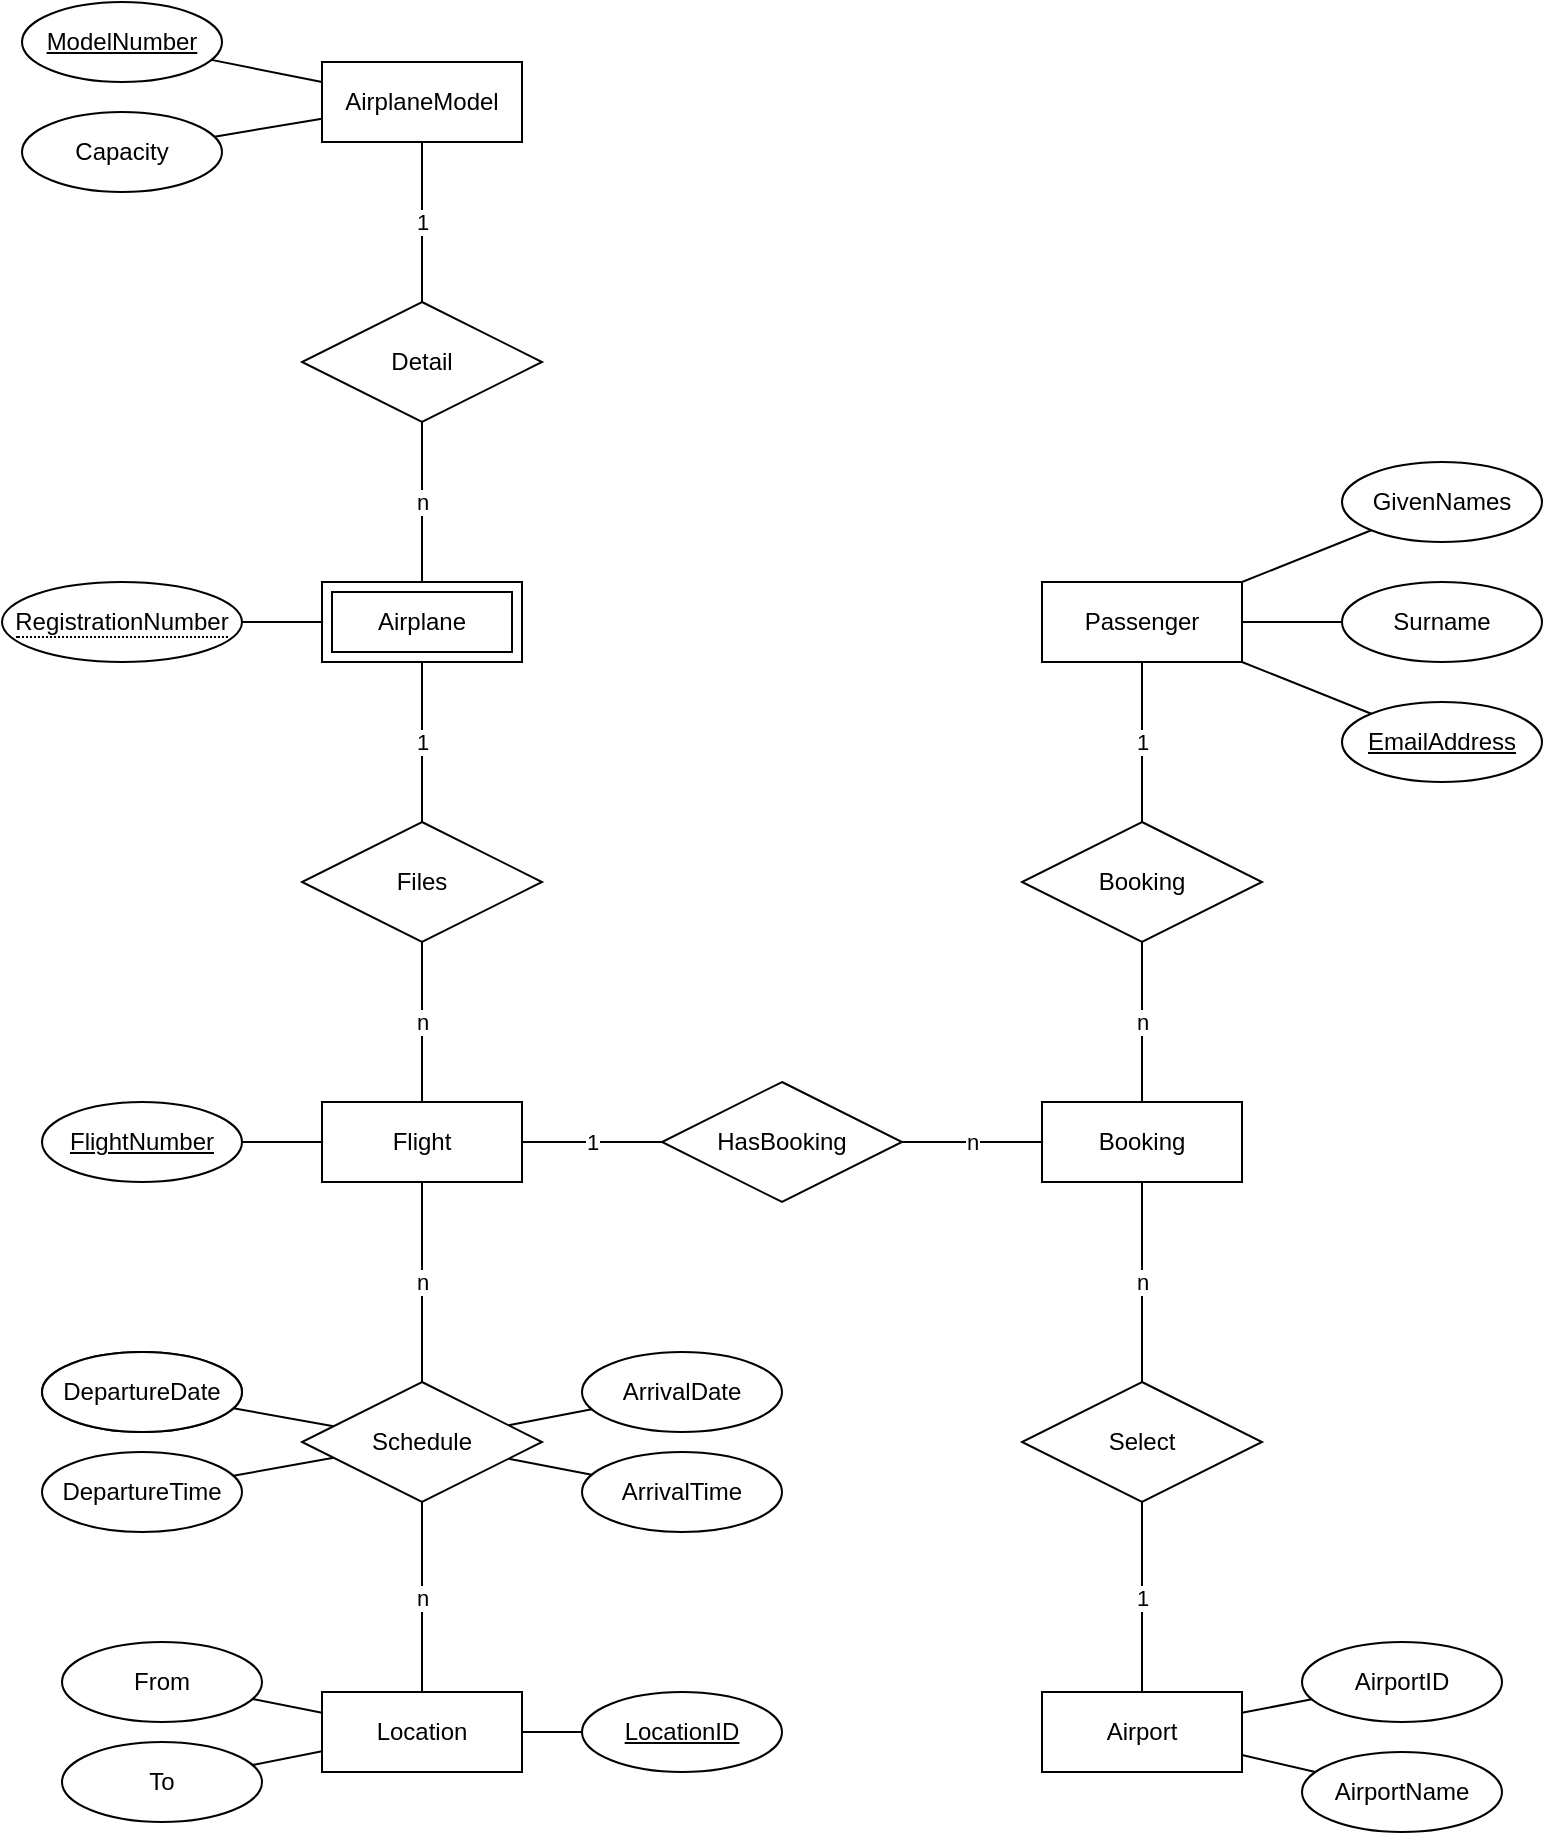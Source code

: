 <mxfile version="16.5.1" type="device" pages="3"><diagram id="hlYBMy5_AJbrJeonDpFQ" name="main"><mxGraphModel dx="1038" dy="689" grid="1" gridSize="10" guides="1" tooltips="1" connect="1" arrows="1" fold="1" page="1" pageScale="1" pageWidth="850" pageHeight="1100" math="0" shadow="0"><root><mxCell id="0"/><mxCell id="1" parent="0"/><mxCell id="2f2EMhNfyn6N_78Qorky-13" value="1" style="edgeStyle=none;rounded=0;orthogonalLoop=1;jettySize=auto;html=1;endArrow=none;endFill=0;" parent="1" source="btVy3ZqKZ7Mo2KDm0-BU-2" target="2f2EMhNfyn6N_78Qorky-7" edge="1"><mxGeometry relative="1" as="geometry"><mxPoint x="250" y="425" as="sourcePoint"/></mxGeometry></mxCell><mxCell id="2f2EMhNfyn6N_78Qorky-8" value="1" style="rounded=0;orthogonalLoop=1;jettySize=auto;html=1;endArrow=none;endFill=0;" parent="1" source="2f2EMhNfyn6N_78Qorky-2" edge="1"><mxGeometry relative="1" as="geometry"><mxPoint x="610" y="505" as="targetPoint"/></mxGeometry></mxCell><mxCell id="2f2EMhNfyn6N_78Qorky-2" value="Passenger" style="whiteSpace=wrap;html=1;align=center;" parent="1" vertex="1"><mxGeometry x="560" y="385" width="100" height="40" as="geometry"/></mxCell><mxCell id="2f2EMhNfyn6N_78Qorky-10" value="n" style="edgeStyle=none;rounded=0;orthogonalLoop=1;jettySize=auto;html=1;endArrow=none;endFill=0;" parent="1" source="2f2EMhNfyn6N_78Qorky-3" target="2f2EMhNfyn6N_78Qorky-6" edge="1"><mxGeometry relative="1" as="geometry"/></mxCell><mxCell id="vvBj1IJQ7edqJlYs2-Nz-4" value="n" style="edgeStyle=none;rounded=0;orthogonalLoop=1;jettySize=auto;html=1;endArrow=none;endFill=0;" edge="1" parent="1" source="2f2EMhNfyn6N_78Qorky-3" target="vvBj1IJQ7edqJlYs2-Nz-3"><mxGeometry relative="1" as="geometry"/></mxCell><mxCell id="2f2EMhNfyn6N_78Qorky-3" value="Booking" style="whiteSpace=wrap;html=1;align=center;" parent="1" vertex="1"><mxGeometry x="560" y="645" width="100" height="40" as="geometry"/></mxCell><mxCell id="2f2EMhNfyn6N_78Qorky-12" value="n" style="edgeStyle=none;rounded=0;orthogonalLoop=1;jettySize=auto;html=1;endArrow=none;endFill=0;" parent="1" source="2f2EMhNfyn6N_78Qorky-4" target="2f2EMhNfyn6N_78Qorky-7" edge="1"><mxGeometry relative="1" as="geometry"/></mxCell><mxCell id="2f2EMhNfyn6N_78Qorky-4" value="Flight" style="whiteSpace=wrap;html=1;align=center;" parent="1" vertex="1"><mxGeometry x="200" y="645" width="100" height="40" as="geometry"/></mxCell><mxCell id="2f2EMhNfyn6N_78Qorky-9" value="n" style="edgeStyle=none;rounded=0;orthogonalLoop=1;jettySize=auto;html=1;endArrow=none;endFill=0;" parent="1" target="2f2EMhNfyn6N_78Qorky-3" edge="1"><mxGeometry relative="1" as="geometry"><mxPoint x="610" y="565" as="sourcePoint"/></mxGeometry></mxCell><mxCell id="2f2EMhNfyn6N_78Qorky-11" value="1" style="edgeStyle=none;rounded=0;orthogonalLoop=1;jettySize=auto;html=1;endArrow=none;endFill=0;" parent="1" source="2f2EMhNfyn6N_78Qorky-6" target="2f2EMhNfyn6N_78Qorky-4" edge="1"><mxGeometry relative="1" as="geometry"/></mxCell><mxCell id="2f2EMhNfyn6N_78Qorky-6" value="HasBooking" style="shape=rhombus;perimeter=rhombusPerimeter;whiteSpace=wrap;html=1;align=center;" parent="1" vertex="1"><mxGeometry x="370" y="635" width="120" height="60" as="geometry"/></mxCell><mxCell id="2f2EMhNfyn6N_78Qorky-7" value="Files" style="shape=rhombus;perimeter=rhombusPerimeter;whiteSpace=wrap;html=1;align=center;" parent="1" vertex="1"><mxGeometry x="190" y="505" width="120" height="60" as="geometry"/></mxCell><mxCell id="VPB-VVA3NU0j-Wa_wEZN-2" style="edgeStyle=none;rounded=0;orthogonalLoop=1;jettySize=auto;html=1;endArrow=none;endFill=0;" edge="1" parent="1" source="2f2EMhNfyn6N_78Qorky-74" target="Y-BRWbr9-8LW91sVTNPd-2"><mxGeometry relative="1" as="geometry"/></mxCell><mxCell id="2f2EMhNfyn6N_78Qorky-74" value="ModelNumber" style="ellipse;whiteSpace=wrap;html=1;align=center;fontStyle=4" parent="1" vertex="1"><mxGeometry x="50" y="95" width="100" height="40" as="geometry"/></mxCell><mxCell id="Y-BRWbr9-8LW91sVTNPd-25" style="edgeStyle=none;rounded=0;orthogonalLoop=1;jettySize=auto;html=1;endArrow=none;endFill=0;" parent="1" source="2f2EMhNfyn6N_78Qorky-77" target="Y-BRWbr9-8LW91sVTNPd-17" edge="1"><mxGeometry relative="1" as="geometry"/></mxCell><mxCell id="2f2EMhNfyn6N_78Qorky-77" value="ArrivalTime" style="ellipse;whiteSpace=wrap;html=1;align=center;" parent="1" vertex="1"><mxGeometry x="330" y="820" width="100" height="40" as="geometry"/></mxCell><mxCell id="Y-BRWbr9-8LW91sVTNPd-24" style="edgeStyle=none;rounded=0;orthogonalLoop=1;jettySize=auto;html=1;endArrow=none;endFill=0;" parent="1" source="2f2EMhNfyn6N_78Qorky-78" target="Y-BRWbr9-8LW91sVTNPd-17" edge="1"><mxGeometry relative="1" as="geometry"/></mxCell><mxCell id="2f2EMhNfyn6N_78Qorky-78" value="ArrivalDate" style="ellipse;whiteSpace=wrap;html=1;align=center;" parent="1" vertex="1"><mxGeometry x="330" y="770" width="100" height="40" as="geometry"/></mxCell><mxCell id="2f2EMhNfyn6N_78Qorky-79" value="DepartureDate" style="ellipse;whiteSpace=wrap;html=1;align=center;" parent="1" vertex="1"><mxGeometry x="60" y="770" width="100" height="40" as="geometry"/></mxCell><mxCell id="Y-BRWbr9-8LW91sVTNPd-23" style="edgeStyle=none;rounded=0;orthogonalLoop=1;jettySize=auto;html=1;endArrow=none;endFill=0;" parent="1" source="2f2EMhNfyn6N_78Qorky-80" target="Y-BRWbr9-8LW91sVTNPd-17" edge="1"><mxGeometry relative="1" as="geometry"/></mxCell><mxCell id="2f2EMhNfyn6N_78Qorky-80" value="DepartureTime" style="ellipse;whiteSpace=wrap;html=1;align=center;" parent="1" vertex="1"><mxGeometry x="60" y="820" width="100" height="40" as="geometry"/></mxCell><mxCell id="2f2EMhNfyn6N_78Qorky-85" style="edgeStyle=none;rounded=0;orthogonalLoop=1;jettySize=auto;html=1;endArrow=none;endFill=0;" parent="1" source="2f2EMhNfyn6N_78Qorky-81" target="2f2EMhNfyn6N_78Qorky-2" edge="1"><mxGeometry relative="1" as="geometry"/></mxCell><mxCell id="2f2EMhNfyn6N_78Qorky-81" value="EmailAddress" style="ellipse;whiteSpace=wrap;html=1;align=center;fontStyle=4" parent="1" vertex="1"><mxGeometry x="710" y="445" width="100" height="40" as="geometry"/></mxCell><mxCell id="2f2EMhNfyn6N_78Qorky-86" style="edgeStyle=none;rounded=0;orthogonalLoop=1;jettySize=auto;html=1;endArrow=none;endFill=0;" parent="1" source="2f2EMhNfyn6N_78Qorky-82" target="2f2EMhNfyn6N_78Qorky-2" edge="1"><mxGeometry relative="1" as="geometry"/></mxCell><mxCell id="2f2EMhNfyn6N_78Qorky-82" value="GivenNames" style="ellipse;whiteSpace=wrap;html=1;align=center;" parent="1" vertex="1"><mxGeometry x="710" y="325" width="100" height="40" as="geometry"/></mxCell><mxCell id="2f2EMhNfyn6N_78Qorky-84" style="edgeStyle=none;rounded=0;orthogonalLoop=1;jettySize=auto;html=1;endArrow=none;endFill=0;" parent="1" source="2f2EMhNfyn6N_78Qorky-83" target="2f2EMhNfyn6N_78Qorky-2" edge="1"><mxGeometry relative="1" as="geometry"/></mxCell><mxCell id="2f2EMhNfyn6N_78Qorky-83" value="Surname" style="ellipse;whiteSpace=wrap;html=1;align=center;" parent="1" vertex="1"><mxGeometry x="710" y="385" width="100" height="40" as="geometry"/></mxCell><mxCell id="2f2EMhNfyn6N_78Qorky-91" style="edgeStyle=none;rounded=0;orthogonalLoop=1;jettySize=auto;html=1;endArrow=none;endFill=0;" parent="1" source="2f2EMhNfyn6N_78Qorky-88" target="2f2EMhNfyn6N_78Qorky-4" edge="1"><mxGeometry relative="1" as="geometry"/></mxCell><mxCell id="2f2EMhNfyn6N_78Qorky-88" value="FlightNumber" style="ellipse;whiteSpace=wrap;html=1;align=center;fontStyle=4" parent="1" vertex="1"><mxGeometry x="60" y="645" width="100" height="40" as="geometry"/></mxCell><mxCell id="Y-BRWbr9-8LW91sVTNPd-21" style="edgeStyle=none;rounded=0;orthogonalLoop=1;jettySize=auto;html=1;endArrow=none;endFill=0;" parent="1" source="2f2EMhNfyn6N_78Qorky-89" target="Y-BRWbr9-8LW91sVTNPd-11" edge="1"><mxGeometry relative="1" as="geometry"/></mxCell><mxCell id="2f2EMhNfyn6N_78Qorky-89" value="To" style="ellipse;whiteSpace=wrap;html=1;align=center;" parent="1" vertex="1"><mxGeometry x="70" y="965" width="100" height="40" as="geometry"/></mxCell><mxCell id="Y-BRWbr9-8LW91sVTNPd-20" style="edgeStyle=none;rounded=0;orthogonalLoop=1;jettySize=auto;html=1;endArrow=none;endFill=0;" parent="1" source="2f2EMhNfyn6N_78Qorky-90" target="Y-BRWbr9-8LW91sVTNPd-11" edge="1"><mxGeometry relative="1" as="geometry"/></mxCell><mxCell id="2f2EMhNfyn6N_78Qorky-90" value="From" style="ellipse;whiteSpace=wrap;html=1;align=center;" parent="1" vertex="1"><mxGeometry x="70" y="915" width="100" height="40" as="geometry"/></mxCell><mxCell id="Y-BRWbr9-8LW91sVTNPd-5" value="1" style="edgeStyle=none;rounded=0;orthogonalLoop=1;jettySize=auto;html=1;endArrow=none;endFill=0;" parent="1" source="Y-BRWbr9-8LW91sVTNPd-2" target="Y-BRWbr9-8LW91sVTNPd-3" edge="1"><mxGeometry relative="1" as="geometry"/></mxCell><mxCell id="Y-BRWbr9-8LW91sVTNPd-2" value="AirplaneModel" style="whiteSpace=wrap;html=1;align=center;" parent="1" vertex="1"><mxGeometry x="200" y="125" width="100" height="40" as="geometry"/></mxCell><mxCell id="Y-BRWbr9-8LW91sVTNPd-4" value="n" style="rounded=0;orthogonalLoop=1;jettySize=auto;html=1;endArrow=none;endFill=0;" parent="1" source="Y-BRWbr9-8LW91sVTNPd-3" target="btVy3ZqKZ7Mo2KDm0-BU-2" edge="1"><mxGeometry relative="1" as="geometry"><mxPoint x="250" y="385" as="targetPoint"/></mxGeometry></mxCell><mxCell id="Y-BRWbr9-8LW91sVTNPd-3" value="Detail" style="shape=rhombus;perimeter=rhombusPerimeter;whiteSpace=wrap;html=1;align=center;" parent="1" vertex="1"><mxGeometry x="190" y="245" width="120" height="60" as="geometry"/></mxCell><mxCell id="Y-BRWbr9-8LW91sVTNPd-8" style="edgeStyle=none;rounded=0;orthogonalLoop=1;jettySize=auto;html=1;endArrow=none;endFill=0;" parent="1" source="Y-BRWbr9-8LW91sVTNPd-6" target="Y-BRWbr9-8LW91sVTNPd-2" edge="1"><mxGeometry relative="1" as="geometry"/></mxCell><mxCell id="Y-BRWbr9-8LW91sVTNPd-6" value="Capacity" style="ellipse;whiteSpace=wrap;html=1;align=center;" parent="1" vertex="1"><mxGeometry x="50" y="150" width="100" height="40" as="geometry"/></mxCell><mxCell id="Y-BRWbr9-8LW91sVTNPd-10" style="edgeStyle=none;rounded=0;orthogonalLoop=1;jettySize=auto;html=1;exitX=0.75;exitY=0;exitDx=0;exitDy=0;endArrow=none;endFill=0;" parent="1" source="Y-BRWbr9-8LW91sVTNPd-2" target="Y-BRWbr9-8LW91sVTNPd-2" edge="1"><mxGeometry relative="1" as="geometry"/></mxCell><mxCell id="Y-BRWbr9-8LW91sVTNPd-18" value="n" style="edgeStyle=none;rounded=0;orthogonalLoop=1;jettySize=auto;html=1;endArrow=none;endFill=0;" parent="1" source="Y-BRWbr9-8LW91sVTNPd-11" target="Y-BRWbr9-8LW91sVTNPd-17" edge="1"><mxGeometry relative="1" as="geometry"><mxPoint x="250" y="885" as="targetPoint"/></mxGeometry></mxCell><mxCell id="Y-BRWbr9-8LW91sVTNPd-11" value="Location" style="whiteSpace=wrap;html=1;align=center;" parent="1" vertex="1"><mxGeometry x="200" y="940" width="100" height="40" as="geometry"/></mxCell><mxCell id="Y-BRWbr9-8LW91sVTNPd-22" style="edgeStyle=none;rounded=0;orthogonalLoop=1;jettySize=auto;html=1;endArrow=none;endFill=0;" parent="1" source="Y-BRWbr9-8LW91sVTNPd-16" target="Y-BRWbr9-8LW91sVTNPd-17" edge="1"><mxGeometry relative="1" as="geometry"/></mxCell><mxCell id="Y-BRWbr9-8LW91sVTNPd-16" value="DepartureDate" style="ellipse;whiteSpace=wrap;html=1;align=center;" parent="1" vertex="1"><mxGeometry x="60" y="770" width="100" height="40" as="geometry"/></mxCell><mxCell id="Y-BRWbr9-8LW91sVTNPd-19" value="n" style="edgeStyle=none;rounded=0;orthogonalLoop=1;jettySize=auto;html=1;endArrow=none;endFill=0;" parent="1" source="Y-BRWbr9-8LW91sVTNPd-17" target="2f2EMhNfyn6N_78Qorky-4" edge="1"><mxGeometry relative="1" as="geometry"/></mxCell><mxCell id="Y-BRWbr9-8LW91sVTNPd-17" value="Schedule" style="shape=rhombus;perimeter=rhombusPerimeter;whiteSpace=wrap;html=1;align=center;" parent="1" vertex="1"><mxGeometry x="190" y="785" width="120" height="60" as="geometry"/></mxCell><mxCell id="Y-BRWbr9-8LW91sVTNPd-28" style="edgeStyle=none;rounded=0;orthogonalLoop=1;jettySize=auto;html=1;endArrow=none;endFill=0;" parent="1" source="Y-BRWbr9-8LW91sVTNPd-27" target="Y-BRWbr9-8LW91sVTNPd-11" edge="1"><mxGeometry relative="1" as="geometry"/></mxCell><mxCell id="Y-BRWbr9-8LW91sVTNPd-27" value="LocationID" style="ellipse;whiteSpace=wrap;html=1;align=center;fontStyle=4" parent="1" vertex="1"><mxGeometry x="330" y="940" width="100" height="40" as="geometry"/></mxCell><mxCell id="btVy3ZqKZ7Mo2KDm0-BU-1" style="rounded=0;orthogonalLoop=1;jettySize=auto;html=1;endArrow=none;endFill=0;" edge="1" parent="1" source="btVy3ZqKZ7Mo2KDm0-BU-4"><mxGeometry relative="1" as="geometry"><mxPoint x="160" y="405" as="sourcePoint"/><mxPoint x="200" y="405" as="targetPoint"/></mxGeometry></mxCell><mxCell id="btVy3ZqKZ7Mo2KDm0-BU-2" value="Airplane" style="shape=ext;margin=3;double=1;whiteSpace=wrap;html=1;align=center;" vertex="1" parent="1"><mxGeometry x="200" y="385" width="100" height="40" as="geometry"/></mxCell><mxCell id="btVy3ZqKZ7Mo2KDm0-BU-3" style="edgeStyle=none;rounded=0;orthogonalLoop=1;jettySize=auto;html=1;exitX=1;exitY=0.5;exitDx=0;exitDy=0;endArrow=none;endFill=0;" edge="1" parent="1"><mxGeometry relative="1" as="geometry"><mxPoint x="130" y="410" as="sourcePoint"/><mxPoint x="130" y="410" as="targetPoint"/></mxGeometry></mxCell><mxCell id="btVy3ZqKZ7Mo2KDm0-BU-4" value="&lt;span style=&quot;border-bottom: 1px dotted&quot;&gt;RegistrationNumber&lt;/span&gt;" style="ellipse;whiteSpace=wrap;html=1;align=center;" vertex="1" parent="1"><mxGeometry x="40" y="385" width="120" height="40" as="geometry"/></mxCell><mxCell id="vvBj1IJQ7edqJlYs2-Nz-2" value="Booking" style="shape=rhombus;perimeter=rhombusPerimeter;whiteSpace=wrap;html=1;align=center;" vertex="1" parent="1"><mxGeometry x="550" y="505" width="120" height="60" as="geometry"/></mxCell><mxCell id="vvBj1IJQ7edqJlYs2-Nz-7" value="1" style="edgeStyle=none;rounded=0;orthogonalLoop=1;jettySize=auto;html=1;endArrow=none;endFill=0;" edge="1" parent="1" source="vvBj1IJQ7edqJlYs2-Nz-3" target="vvBj1IJQ7edqJlYs2-Nz-6"><mxGeometry relative="1" as="geometry"/></mxCell><mxCell id="vvBj1IJQ7edqJlYs2-Nz-3" value="Select" style="shape=rhombus;perimeter=rhombusPerimeter;whiteSpace=wrap;html=1;align=center;" vertex="1" parent="1"><mxGeometry x="550" y="785" width="120" height="60" as="geometry"/></mxCell><mxCell id="vvBj1IJQ7edqJlYs2-Nz-10" style="edgeStyle=none;rounded=0;orthogonalLoop=1;jettySize=auto;html=1;endArrow=none;endFill=0;" edge="1" parent="1" source="vvBj1IJQ7edqJlYs2-Nz-6" target="vvBj1IJQ7edqJlYs2-Nz-8"><mxGeometry relative="1" as="geometry"/></mxCell><mxCell id="vvBj1IJQ7edqJlYs2-Nz-11" style="edgeStyle=none;rounded=0;orthogonalLoop=1;jettySize=auto;html=1;endArrow=none;endFill=0;" edge="1" parent="1" source="vvBj1IJQ7edqJlYs2-Nz-6" target="vvBj1IJQ7edqJlYs2-Nz-9"><mxGeometry relative="1" as="geometry"/></mxCell><mxCell id="vvBj1IJQ7edqJlYs2-Nz-6" value="Airport" style="whiteSpace=wrap;html=1;align=center;" vertex="1" parent="1"><mxGeometry x="560" y="940" width="100" height="40" as="geometry"/></mxCell><mxCell id="vvBj1IJQ7edqJlYs2-Nz-8" value="AirportID" style="ellipse;whiteSpace=wrap;html=1;align=center;" vertex="1" parent="1"><mxGeometry x="690" y="915" width="100" height="40" as="geometry"/></mxCell><mxCell id="vvBj1IJQ7edqJlYs2-Nz-9" value="AirportName" style="ellipse;whiteSpace=wrap;html=1;align=center;" vertex="1" parent="1"><mxGeometry x="690" y="970" width="100" height="40" as="geometry"/></mxCell></root></mxGraphModel></diagram><diagram id="eSUYO5Bw6zFTf3unnRlG" name="3a"><mxGraphModel dx="903" dy="599" grid="1" gridSize="10" guides="1" tooltips="1" connect="1" arrows="1" fold="1" page="1" pageScale="1" pageWidth="850" pageHeight="1100" math="0" shadow="0"><root><mxCell id="Tu1PXY3tThNYlR2ID7BM-0"/><mxCell id="Tu1PXY3tThNYlR2ID7BM-1" parent="Tu1PXY3tThNYlR2ID7BM-0"/><mxCell id="td_X02t5lT5mBY0LHghN-1" style="edgeStyle=none;rounded=0;orthogonalLoop=1;jettySize=auto;html=1;endArrow=none;endFill=0;" edge="1" parent="Tu1PXY3tThNYlR2ID7BM-1" source="Tu1PXY3tThNYlR2ID7BM-4" target="Tu1PXY3tThNYlR2ID7BM-6"><mxGeometry relative="1" as="geometry"/></mxCell><mxCell id="Tu1PXY3tThNYlR2ID7BM-4" value="ModelNumber" style="ellipse;whiteSpace=wrap;html=1;align=center;fontStyle=4" vertex="1" parent="Tu1PXY3tThNYlR2ID7BM-1"><mxGeometry x="260" y="140" width="100" height="40" as="geometry"/></mxCell><mxCell id="Tu1PXY3tThNYlR2ID7BM-5" value="1" style="edgeStyle=none;rounded=0;orthogonalLoop=1;jettySize=auto;html=1;endArrow=none;endFill=0;" edge="1" parent="Tu1PXY3tThNYlR2ID7BM-1" source="Tu1PXY3tThNYlR2ID7BM-6" target="Tu1PXY3tThNYlR2ID7BM-8"><mxGeometry relative="1" as="geometry"/></mxCell><mxCell id="Tu1PXY3tThNYlR2ID7BM-6" value="AirplaneModel" style="whiteSpace=wrap;html=1;align=center;" vertex="1" parent="Tu1PXY3tThNYlR2ID7BM-1"><mxGeometry x="410" y="165" width="100" height="40" as="geometry"/></mxCell><mxCell id="Tu1PXY3tThNYlR2ID7BM-7" value="n" style="rounded=0;orthogonalLoop=1;jettySize=auto;html=1;endArrow=none;endFill=0;" edge="1" parent="Tu1PXY3tThNYlR2ID7BM-1" source="Tu1PXY3tThNYlR2ID7BM-8" target="td_X02t5lT5mBY0LHghN-2"><mxGeometry relative="1" as="geometry"><mxPoint x="460" y="425" as="targetPoint"/></mxGeometry></mxCell><mxCell id="Tu1PXY3tThNYlR2ID7BM-8" value="Detail" style="shape=rhombus;perimeter=rhombusPerimeter;whiteSpace=wrap;html=1;align=center;" vertex="1" parent="Tu1PXY3tThNYlR2ID7BM-1"><mxGeometry x="400" y="285" width="120" height="60" as="geometry"/></mxCell><mxCell id="Tu1PXY3tThNYlR2ID7BM-9" style="edgeStyle=none;rounded=0;orthogonalLoop=1;jettySize=auto;html=1;endArrow=none;endFill=0;" edge="1" parent="Tu1PXY3tThNYlR2ID7BM-1" source="Tu1PXY3tThNYlR2ID7BM-10" target="Tu1PXY3tThNYlR2ID7BM-6"><mxGeometry relative="1" as="geometry"/></mxCell><mxCell id="Tu1PXY3tThNYlR2ID7BM-10" value="Capacity" style="ellipse;whiteSpace=wrap;html=1;align=center;" vertex="1" parent="Tu1PXY3tThNYlR2ID7BM-1"><mxGeometry x="260" y="190" width="100" height="40" as="geometry"/></mxCell><mxCell id="td_X02t5lT5mBY0LHghN-0" style="rounded=0;orthogonalLoop=1;jettySize=auto;html=1;endArrow=none;endFill=0;" edge="1" parent="Tu1PXY3tThNYlR2ID7BM-1" source="td_X02t5lT5mBY0LHghN-5"><mxGeometry relative="1" as="geometry"><mxPoint x="370" y="445" as="sourcePoint"/><mxPoint x="410" y="445" as="targetPoint"/></mxGeometry></mxCell><mxCell id="Tu1PXY3tThNYlR2ID7BM-13" style="edgeStyle=none;rounded=0;orthogonalLoop=1;jettySize=auto;html=1;exitX=0.75;exitY=0;exitDx=0;exitDy=0;endArrow=none;endFill=0;" edge="1" parent="Tu1PXY3tThNYlR2ID7BM-1" source="Tu1PXY3tThNYlR2ID7BM-6" target="Tu1PXY3tThNYlR2ID7BM-6"><mxGeometry relative="1" as="geometry"/></mxCell><mxCell id="td_X02t5lT5mBY0LHghN-2" value="Airplane" style="shape=ext;margin=3;double=1;whiteSpace=wrap;html=1;align=center;" vertex="1" parent="Tu1PXY3tThNYlR2ID7BM-1"><mxGeometry x="410" y="425" width="100" height="40" as="geometry"/></mxCell><mxCell id="td_X02t5lT5mBY0LHghN-4" style="edgeStyle=none;rounded=0;orthogonalLoop=1;jettySize=auto;html=1;exitX=1;exitY=0.5;exitDx=0;exitDy=0;endArrow=none;endFill=0;" edge="1" parent="Tu1PXY3tThNYlR2ID7BM-1"><mxGeometry relative="1" as="geometry"><mxPoint x="340" y="450" as="sourcePoint"/><mxPoint x="340" y="450" as="targetPoint"/></mxGeometry></mxCell><mxCell id="td_X02t5lT5mBY0LHghN-5" value="&lt;span style=&quot;border-bottom: 1px dotted&quot;&gt;RegistrationNumber&lt;/span&gt;" style="ellipse;whiteSpace=wrap;html=1;align=center;" vertex="1" parent="Tu1PXY3tThNYlR2ID7BM-1"><mxGeometry x="250" y="425" width="120" height="40" as="geometry"/></mxCell></root></mxGraphModel></diagram><diagram id="ueVltxNHsaBBe2sZ4LDG" name="3b"><mxGraphModel dx="1038" dy="689" grid="1" gridSize="10" guides="1" tooltips="1" connect="1" arrows="1" fold="1" page="1" pageScale="1" pageWidth="850" pageHeight="1100" math="0" shadow="0"><root><mxCell id="1ufACsewr3sakeOpoRE8-0"/><mxCell id="1ufACsewr3sakeOpoRE8-1" parent="1ufACsewr3sakeOpoRE8-0"/><mxCell id="1ufACsewr3sakeOpoRE8-2" value="Flight" style="whiteSpace=wrap;html=1;align=center;" vertex="1" parent="1ufACsewr3sakeOpoRE8-1"><mxGeometry x="380" y="360" width="100" height="40" as="geometry"/></mxCell><mxCell id="1ufACsewr3sakeOpoRE8-5" style="edgeStyle=none;rounded=0;orthogonalLoop=1;jettySize=auto;html=1;endArrow=none;endFill=0;" edge="1" parent="1ufACsewr3sakeOpoRE8-1" source="1ufACsewr3sakeOpoRE8-6" target="1ufACsewr3sakeOpoRE8-23"><mxGeometry relative="1" as="geometry"/></mxCell><mxCell id="1ufACsewr3sakeOpoRE8-6" value="ArrivalTime" style="ellipse;whiteSpace=wrap;html=1;align=center;" vertex="1" parent="1ufACsewr3sakeOpoRE8-1"><mxGeometry x="510" y="535" width="100" height="40" as="geometry"/></mxCell><mxCell id="1ufACsewr3sakeOpoRE8-7" style="edgeStyle=none;rounded=0;orthogonalLoop=1;jettySize=auto;html=1;endArrow=none;endFill=0;" edge="1" parent="1ufACsewr3sakeOpoRE8-1" source="1ufACsewr3sakeOpoRE8-8" target="1ufACsewr3sakeOpoRE8-23"><mxGeometry relative="1" as="geometry"/></mxCell><mxCell id="1ufACsewr3sakeOpoRE8-8" value="ArrivalDate" style="ellipse;whiteSpace=wrap;html=1;align=center;" vertex="1" parent="1ufACsewr3sakeOpoRE8-1"><mxGeometry x="510" y="485" width="100" height="40" as="geometry"/></mxCell><mxCell id="1ufACsewr3sakeOpoRE8-9" value="DepartureDate" style="ellipse;whiteSpace=wrap;html=1;align=center;" vertex="1" parent="1ufACsewr3sakeOpoRE8-1"><mxGeometry x="240" y="485" width="100" height="40" as="geometry"/></mxCell><mxCell id="1ufACsewr3sakeOpoRE8-10" style="edgeStyle=none;rounded=0;orthogonalLoop=1;jettySize=auto;html=1;endArrow=none;endFill=0;" edge="1" parent="1ufACsewr3sakeOpoRE8-1" source="1ufACsewr3sakeOpoRE8-11" target="1ufACsewr3sakeOpoRE8-23"><mxGeometry relative="1" as="geometry"/></mxCell><mxCell id="1ufACsewr3sakeOpoRE8-11" value="DepartureTime" style="ellipse;whiteSpace=wrap;html=1;align=center;" vertex="1" parent="1ufACsewr3sakeOpoRE8-1"><mxGeometry x="240" y="535" width="100" height="40" as="geometry"/></mxCell><mxCell id="1ufACsewr3sakeOpoRE8-12" style="edgeStyle=none;rounded=0;orthogonalLoop=1;jettySize=auto;html=1;endArrow=none;endFill=0;" edge="1" parent="1ufACsewr3sakeOpoRE8-1" source="1ufACsewr3sakeOpoRE8-13" target="1ufACsewr3sakeOpoRE8-2"><mxGeometry relative="1" as="geometry"/></mxCell><mxCell id="1ufACsewr3sakeOpoRE8-13" value="FlightNumber" style="ellipse;whiteSpace=wrap;html=1;align=center;fontStyle=4" vertex="1" parent="1ufACsewr3sakeOpoRE8-1"><mxGeometry x="240" y="360" width="100" height="40" as="geometry"/></mxCell><mxCell id="1ufACsewr3sakeOpoRE8-14" style="edgeStyle=none;rounded=0;orthogonalLoop=1;jettySize=auto;html=1;endArrow=none;endFill=0;" edge="1" parent="1ufACsewr3sakeOpoRE8-1" source="1ufACsewr3sakeOpoRE8-15" target="1ufACsewr3sakeOpoRE8-19"><mxGeometry relative="1" as="geometry"/></mxCell><mxCell id="1ufACsewr3sakeOpoRE8-15" value="To" style="ellipse;whiteSpace=wrap;html=1;align=center;" vertex="1" parent="1ufACsewr3sakeOpoRE8-1"><mxGeometry x="250" y="680" width="100" height="40" as="geometry"/></mxCell><mxCell id="1ufACsewr3sakeOpoRE8-16" style="edgeStyle=none;rounded=0;orthogonalLoop=1;jettySize=auto;html=1;endArrow=none;endFill=0;" edge="1" parent="1ufACsewr3sakeOpoRE8-1" source="1ufACsewr3sakeOpoRE8-17" target="1ufACsewr3sakeOpoRE8-19"><mxGeometry relative="1" as="geometry"/></mxCell><mxCell id="1ufACsewr3sakeOpoRE8-17" value="From" style="ellipse;whiteSpace=wrap;html=1;align=center;" vertex="1" parent="1ufACsewr3sakeOpoRE8-1"><mxGeometry x="250" y="630" width="100" height="40" as="geometry"/></mxCell><mxCell id="1ufACsewr3sakeOpoRE8-18" value="n" style="edgeStyle=none;rounded=0;orthogonalLoop=1;jettySize=auto;html=1;endArrow=none;endFill=0;" edge="1" parent="1ufACsewr3sakeOpoRE8-1" source="1ufACsewr3sakeOpoRE8-19" target="1ufACsewr3sakeOpoRE8-23"><mxGeometry relative="1" as="geometry"><mxPoint x="430" y="600" as="targetPoint"/></mxGeometry></mxCell><mxCell id="1ufACsewr3sakeOpoRE8-19" value="Location" style="whiteSpace=wrap;html=1;align=center;" vertex="1" parent="1ufACsewr3sakeOpoRE8-1"><mxGeometry x="380" y="655" width="100" height="40" as="geometry"/></mxCell><mxCell id="1ufACsewr3sakeOpoRE8-20" style="edgeStyle=none;rounded=0;orthogonalLoop=1;jettySize=auto;html=1;endArrow=none;endFill=0;" edge="1" parent="1ufACsewr3sakeOpoRE8-1" source="1ufACsewr3sakeOpoRE8-21" target="1ufACsewr3sakeOpoRE8-23"><mxGeometry relative="1" as="geometry"/></mxCell><mxCell id="1ufACsewr3sakeOpoRE8-21" value="DepartureDate" style="ellipse;whiteSpace=wrap;html=1;align=center;" vertex="1" parent="1ufACsewr3sakeOpoRE8-1"><mxGeometry x="240" y="485" width="100" height="40" as="geometry"/></mxCell><mxCell id="1ufACsewr3sakeOpoRE8-22" value="n" style="edgeStyle=none;rounded=0;orthogonalLoop=1;jettySize=auto;html=1;endArrow=none;endFill=0;" edge="1" parent="1ufACsewr3sakeOpoRE8-1" source="1ufACsewr3sakeOpoRE8-23" target="1ufACsewr3sakeOpoRE8-2"><mxGeometry relative="1" as="geometry"/></mxCell><mxCell id="1ufACsewr3sakeOpoRE8-23" value="Schedule" style="shape=rhombus;perimeter=rhombusPerimeter;whiteSpace=wrap;html=1;align=center;" vertex="1" parent="1ufACsewr3sakeOpoRE8-1"><mxGeometry x="370" y="500" width="120" height="60" as="geometry"/></mxCell><mxCell id="1ufACsewr3sakeOpoRE8-24" style="edgeStyle=none;rounded=0;orthogonalLoop=1;jettySize=auto;html=1;endArrow=none;endFill=0;" edge="1" parent="1ufACsewr3sakeOpoRE8-1" source="1ufACsewr3sakeOpoRE8-25" target="1ufACsewr3sakeOpoRE8-19"><mxGeometry relative="1" as="geometry"/></mxCell><mxCell id="1ufACsewr3sakeOpoRE8-25" value="LocationID" style="ellipse;whiteSpace=wrap;html=1;align=center;fontStyle=4" vertex="1" parent="1ufACsewr3sakeOpoRE8-1"><mxGeometry x="510" y="655" width="100" height="40" as="geometry"/></mxCell></root></mxGraphModel></diagram></mxfile>